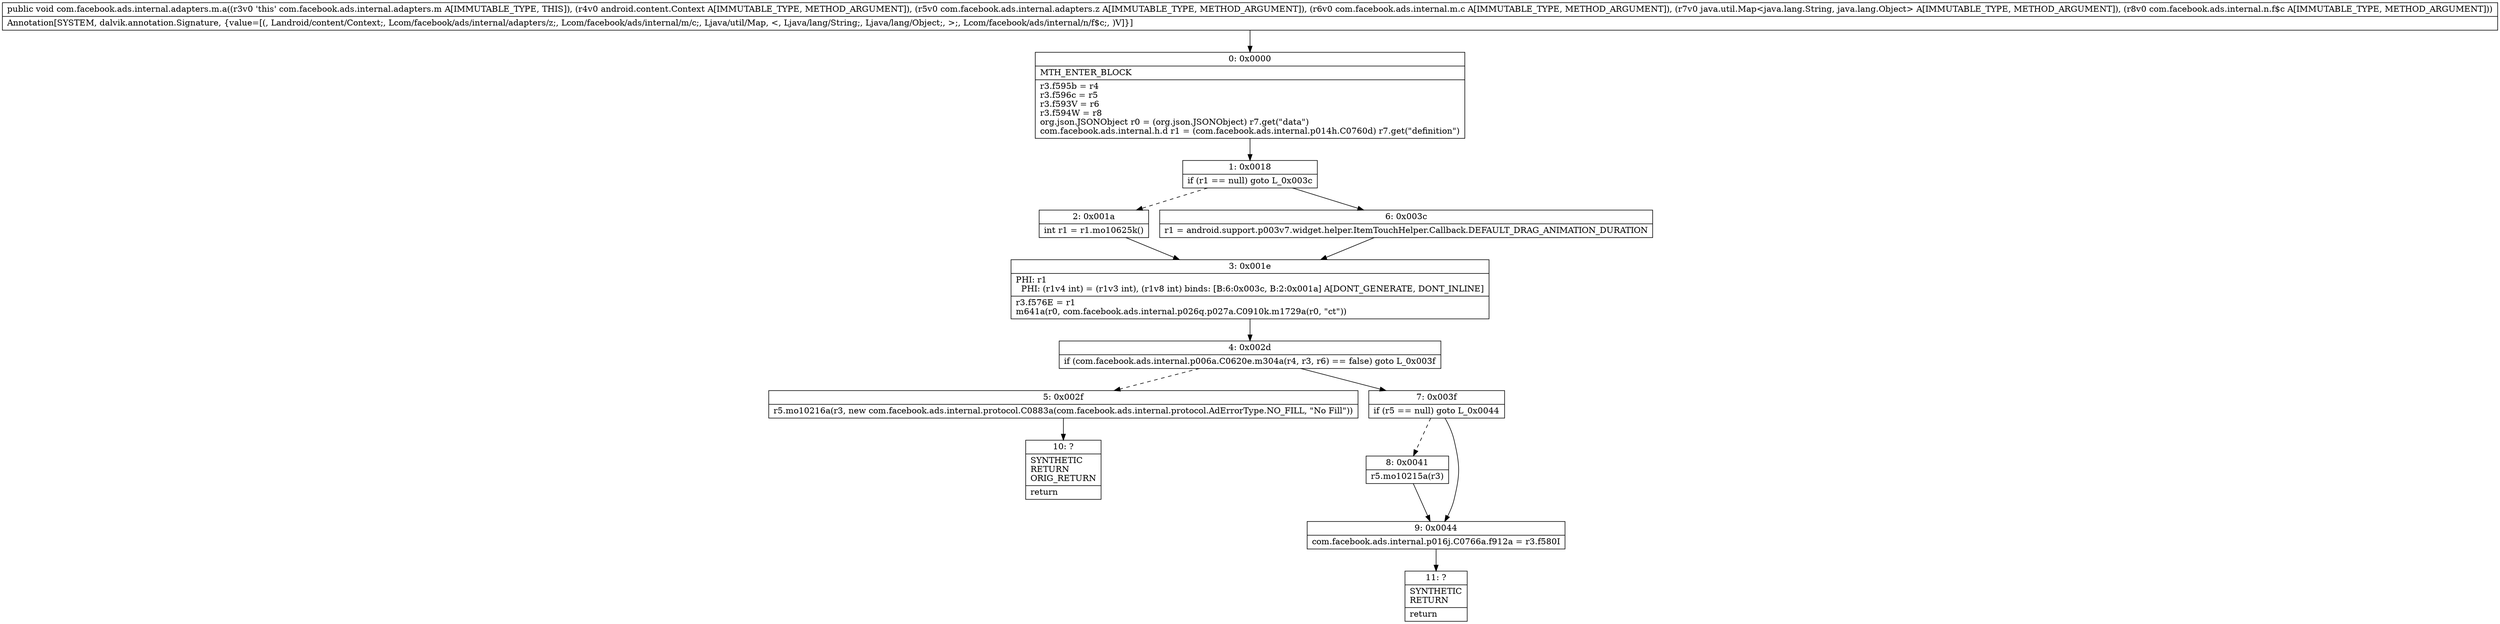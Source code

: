 digraph "CFG forcom.facebook.ads.internal.adapters.m.a(Landroid\/content\/Context;Lcom\/facebook\/ads\/internal\/adapters\/z;Lcom\/facebook\/ads\/internal\/m\/c;Ljava\/util\/Map;Lcom\/facebook\/ads\/internal\/n\/f$c;)V" {
Node_0 [shape=record,label="{0\:\ 0x0000|MTH_ENTER_BLOCK\l|r3.f595b = r4\lr3.f596c = r5\lr3.f593V = r6\lr3.f594W = r8\lorg.json.JSONObject r0 = (org.json.JSONObject) r7.get(\"data\")\lcom.facebook.ads.internal.h.d r1 = (com.facebook.ads.internal.p014h.C0760d) r7.get(\"definition\")\l}"];
Node_1 [shape=record,label="{1\:\ 0x0018|if (r1 == null) goto L_0x003c\l}"];
Node_2 [shape=record,label="{2\:\ 0x001a|int r1 = r1.mo10625k()\l}"];
Node_3 [shape=record,label="{3\:\ 0x001e|PHI: r1 \l  PHI: (r1v4 int) = (r1v3 int), (r1v8 int) binds: [B:6:0x003c, B:2:0x001a] A[DONT_GENERATE, DONT_INLINE]\l|r3.f576E = r1\lm641a(r0, com.facebook.ads.internal.p026q.p027a.C0910k.m1729a(r0, \"ct\"))\l}"];
Node_4 [shape=record,label="{4\:\ 0x002d|if (com.facebook.ads.internal.p006a.C0620e.m304a(r4, r3, r6) == false) goto L_0x003f\l}"];
Node_5 [shape=record,label="{5\:\ 0x002f|r5.mo10216a(r3, new com.facebook.ads.internal.protocol.C0883a(com.facebook.ads.internal.protocol.AdErrorType.NO_FILL, \"No Fill\"))\l}"];
Node_6 [shape=record,label="{6\:\ 0x003c|r1 = android.support.p003v7.widget.helper.ItemTouchHelper.Callback.DEFAULT_DRAG_ANIMATION_DURATION\l}"];
Node_7 [shape=record,label="{7\:\ 0x003f|if (r5 == null) goto L_0x0044\l}"];
Node_8 [shape=record,label="{8\:\ 0x0041|r5.mo10215a(r3)\l}"];
Node_9 [shape=record,label="{9\:\ 0x0044|com.facebook.ads.internal.p016j.C0766a.f912a = r3.f580I\l}"];
Node_10 [shape=record,label="{10\:\ ?|SYNTHETIC\lRETURN\lORIG_RETURN\l|return\l}"];
Node_11 [shape=record,label="{11\:\ ?|SYNTHETIC\lRETURN\l|return\l}"];
MethodNode[shape=record,label="{public void com.facebook.ads.internal.adapters.m.a((r3v0 'this' com.facebook.ads.internal.adapters.m A[IMMUTABLE_TYPE, THIS]), (r4v0 android.content.Context A[IMMUTABLE_TYPE, METHOD_ARGUMENT]), (r5v0 com.facebook.ads.internal.adapters.z A[IMMUTABLE_TYPE, METHOD_ARGUMENT]), (r6v0 com.facebook.ads.internal.m.c A[IMMUTABLE_TYPE, METHOD_ARGUMENT]), (r7v0 java.util.Map\<java.lang.String, java.lang.Object\> A[IMMUTABLE_TYPE, METHOD_ARGUMENT]), (r8v0 com.facebook.ads.internal.n.f$c A[IMMUTABLE_TYPE, METHOD_ARGUMENT]))  | Annotation[SYSTEM, dalvik.annotation.Signature, \{value=[(, Landroid\/content\/Context;, Lcom\/facebook\/ads\/internal\/adapters\/z;, Lcom\/facebook\/ads\/internal\/m\/c;, Ljava\/util\/Map, \<, Ljava\/lang\/String;, Ljava\/lang\/Object;, \>;, Lcom\/facebook\/ads\/internal\/n\/f$c;, )V]\}]\l}"];
MethodNode -> Node_0;
Node_0 -> Node_1;
Node_1 -> Node_2[style=dashed];
Node_1 -> Node_6;
Node_2 -> Node_3;
Node_3 -> Node_4;
Node_4 -> Node_5[style=dashed];
Node_4 -> Node_7;
Node_5 -> Node_10;
Node_6 -> Node_3;
Node_7 -> Node_8[style=dashed];
Node_7 -> Node_9;
Node_8 -> Node_9;
Node_9 -> Node_11;
}

